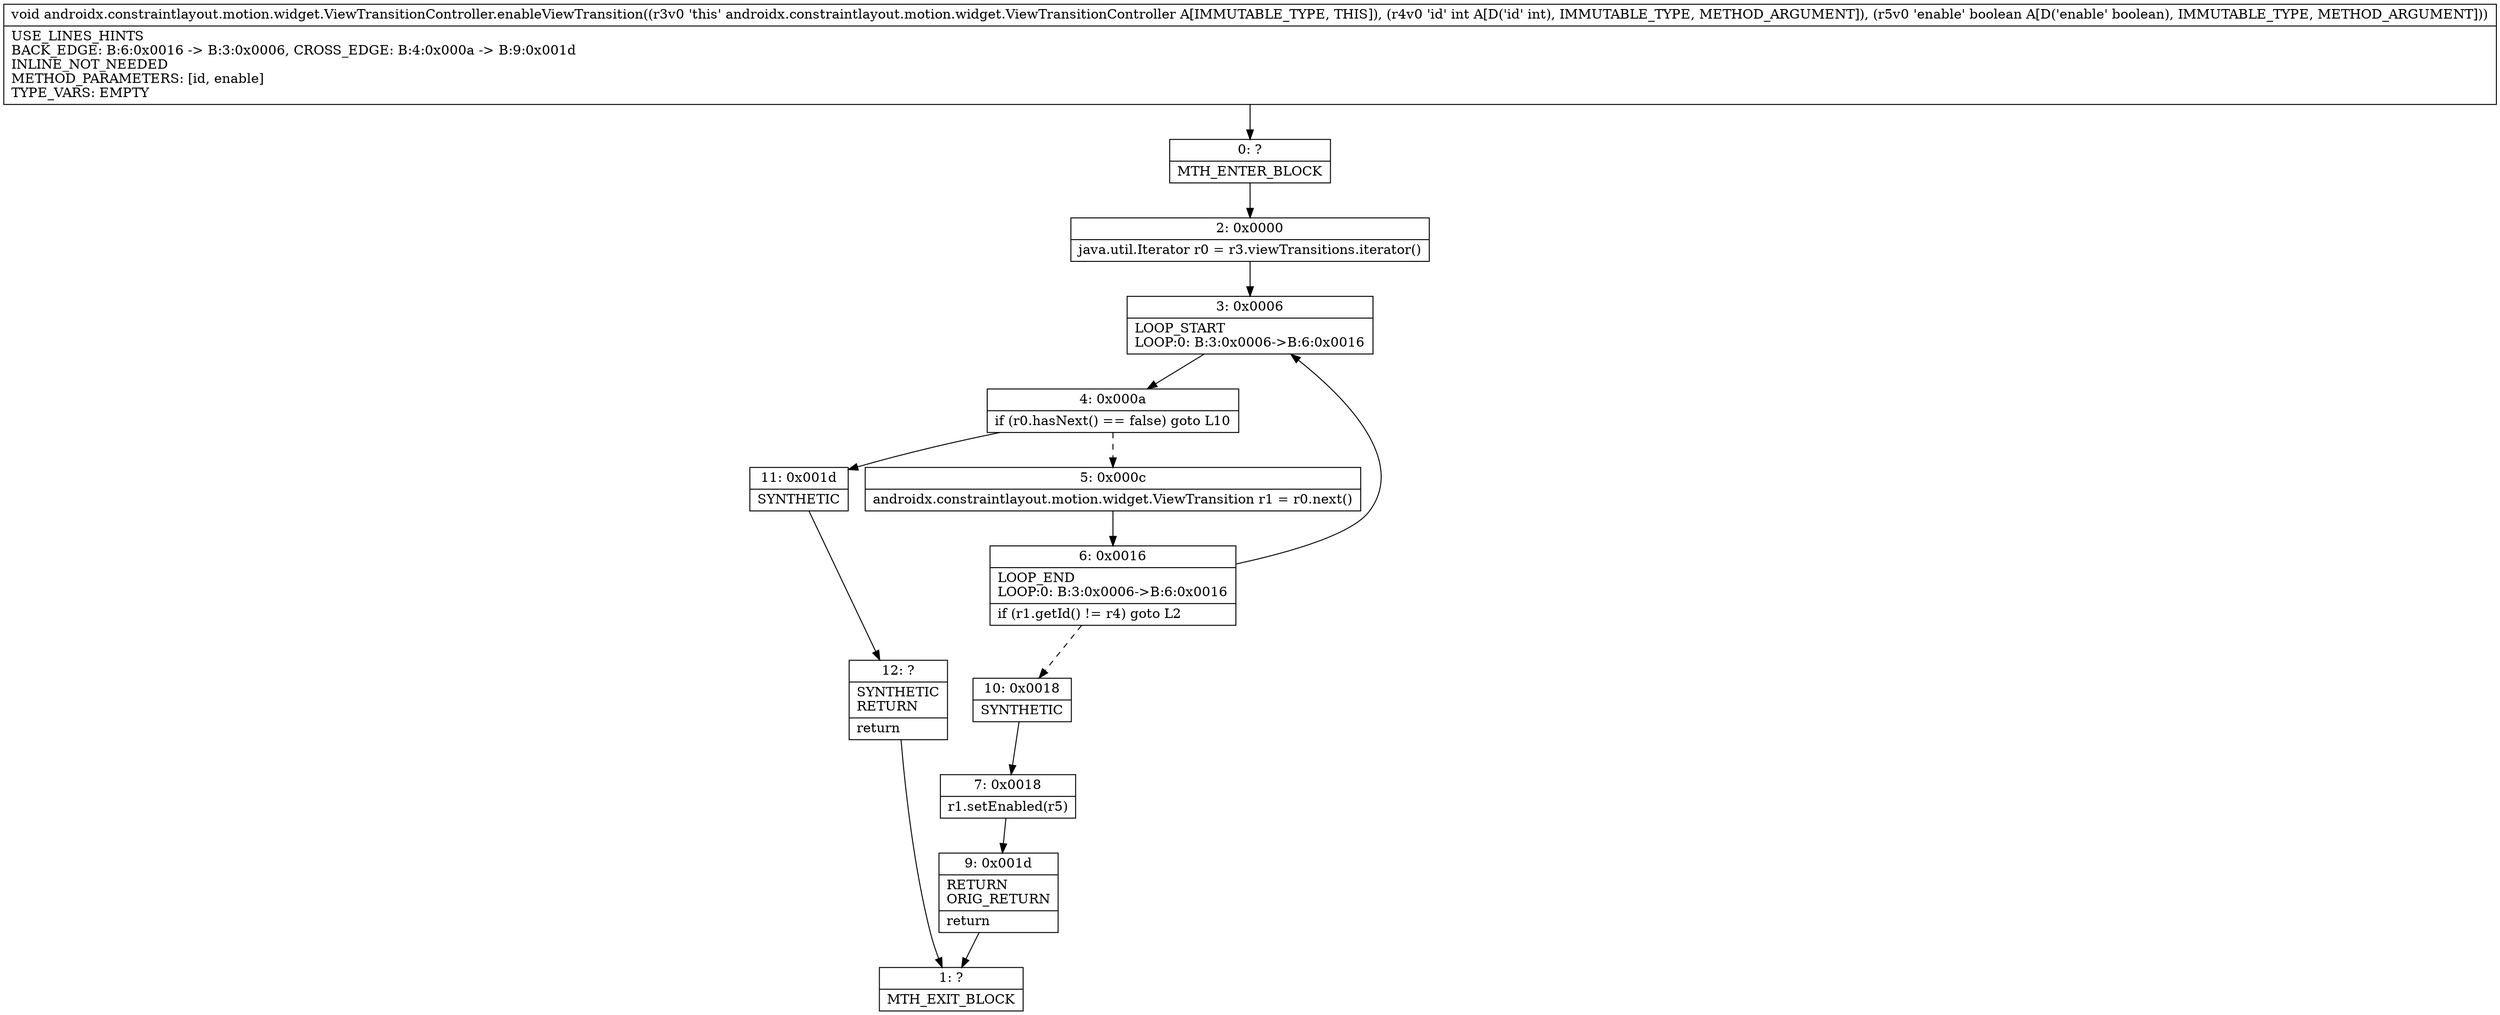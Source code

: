 digraph "CFG forandroidx.constraintlayout.motion.widget.ViewTransitionController.enableViewTransition(IZ)V" {
Node_0 [shape=record,label="{0\:\ ?|MTH_ENTER_BLOCK\l}"];
Node_2 [shape=record,label="{2\:\ 0x0000|java.util.Iterator r0 = r3.viewTransitions.iterator()\l}"];
Node_3 [shape=record,label="{3\:\ 0x0006|LOOP_START\lLOOP:0: B:3:0x0006\-\>B:6:0x0016\l}"];
Node_4 [shape=record,label="{4\:\ 0x000a|if (r0.hasNext() == false) goto L10\l}"];
Node_5 [shape=record,label="{5\:\ 0x000c|androidx.constraintlayout.motion.widget.ViewTransition r1 = r0.next()\l}"];
Node_6 [shape=record,label="{6\:\ 0x0016|LOOP_END\lLOOP:0: B:3:0x0006\-\>B:6:0x0016\l|if (r1.getId() != r4) goto L2\l}"];
Node_10 [shape=record,label="{10\:\ 0x0018|SYNTHETIC\l}"];
Node_7 [shape=record,label="{7\:\ 0x0018|r1.setEnabled(r5)\l}"];
Node_9 [shape=record,label="{9\:\ 0x001d|RETURN\lORIG_RETURN\l|return\l}"];
Node_1 [shape=record,label="{1\:\ ?|MTH_EXIT_BLOCK\l}"];
Node_11 [shape=record,label="{11\:\ 0x001d|SYNTHETIC\l}"];
Node_12 [shape=record,label="{12\:\ ?|SYNTHETIC\lRETURN\l|return\l}"];
MethodNode[shape=record,label="{void androidx.constraintlayout.motion.widget.ViewTransitionController.enableViewTransition((r3v0 'this' androidx.constraintlayout.motion.widget.ViewTransitionController A[IMMUTABLE_TYPE, THIS]), (r4v0 'id' int A[D('id' int), IMMUTABLE_TYPE, METHOD_ARGUMENT]), (r5v0 'enable' boolean A[D('enable' boolean), IMMUTABLE_TYPE, METHOD_ARGUMENT]))  | USE_LINES_HINTS\lBACK_EDGE: B:6:0x0016 \-\> B:3:0x0006, CROSS_EDGE: B:4:0x000a \-\> B:9:0x001d\lINLINE_NOT_NEEDED\lMETHOD_PARAMETERS: [id, enable]\lTYPE_VARS: EMPTY\l}"];
MethodNode -> Node_0;Node_0 -> Node_2;
Node_2 -> Node_3;
Node_3 -> Node_4;
Node_4 -> Node_5[style=dashed];
Node_4 -> Node_11;
Node_5 -> Node_6;
Node_6 -> Node_3;
Node_6 -> Node_10[style=dashed];
Node_10 -> Node_7;
Node_7 -> Node_9;
Node_9 -> Node_1;
Node_11 -> Node_12;
Node_12 -> Node_1;
}

